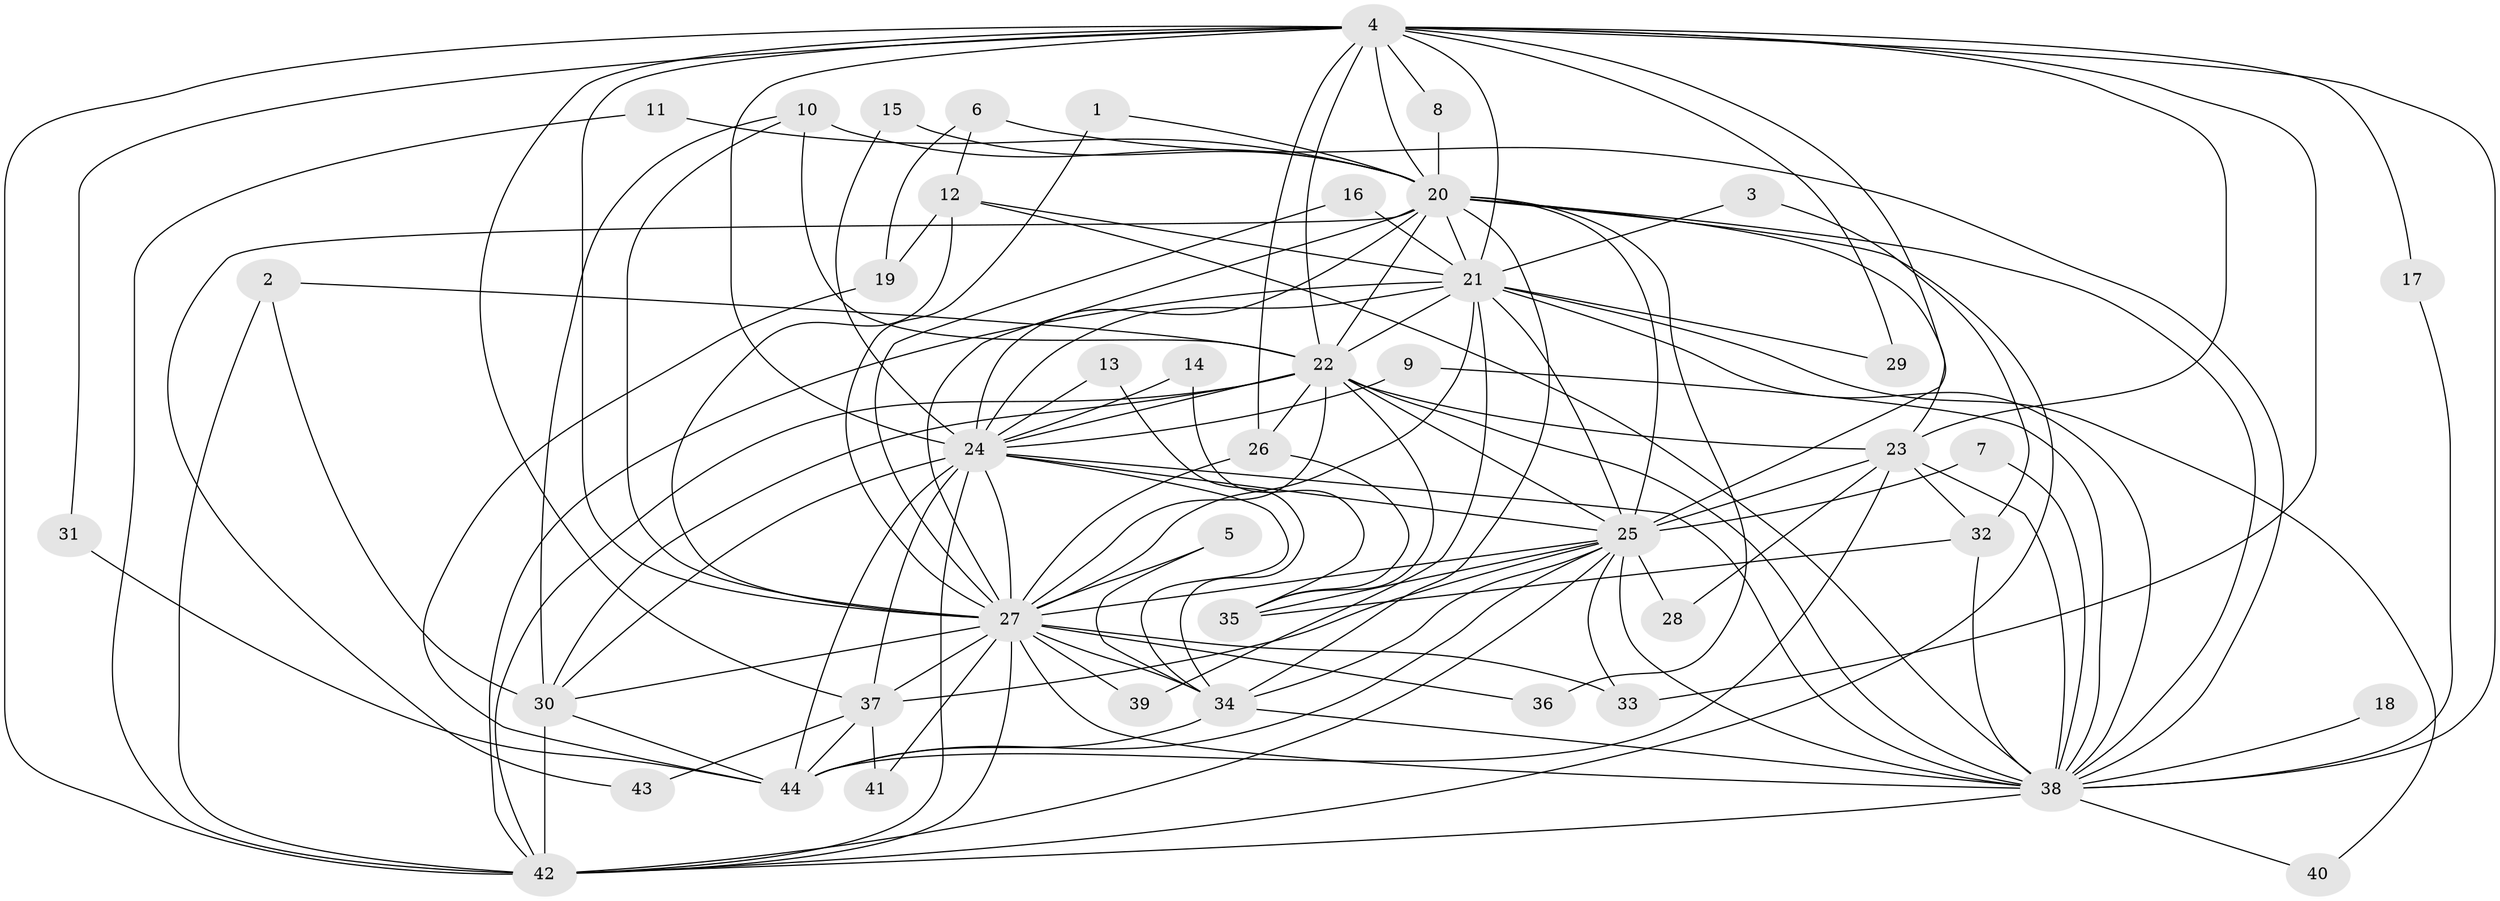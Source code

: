 // original degree distribution, {18: 0.03409090909090909, 13: 0.022727272727272728, 23: 0.011363636363636364, 22: 0.011363636363636364, 20: 0.011363636363636364, 19: 0.011363636363636364, 21: 0.011363636363636364, 7: 0.045454545454545456, 2: 0.5909090909090909, 5: 0.056818181818181816, 3: 0.11363636363636363, 4: 0.06818181818181818, 6: 0.011363636363636364}
// Generated by graph-tools (version 1.1) at 2025/25/03/09/25 03:25:51]
// undirected, 44 vertices, 128 edges
graph export_dot {
graph [start="1"]
  node [color=gray90,style=filled];
  1;
  2;
  3;
  4;
  5;
  6;
  7;
  8;
  9;
  10;
  11;
  12;
  13;
  14;
  15;
  16;
  17;
  18;
  19;
  20;
  21;
  22;
  23;
  24;
  25;
  26;
  27;
  28;
  29;
  30;
  31;
  32;
  33;
  34;
  35;
  36;
  37;
  38;
  39;
  40;
  41;
  42;
  43;
  44;
  1 -- 20 [weight=1.0];
  1 -- 27 [weight=1.0];
  2 -- 22 [weight=1.0];
  2 -- 30 [weight=1.0];
  2 -- 42 [weight=1.0];
  3 -- 21 [weight=1.0];
  3 -- 32 [weight=1.0];
  4 -- 8 [weight=1.0];
  4 -- 17 [weight=1.0];
  4 -- 20 [weight=3.0];
  4 -- 21 [weight=2.0];
  4 -- 22 [weight=2.0];
  4 -- 23 [weight=1.0];
  4 -- 24 [weight=3.0];
  4 -- 25 [weight=2.0];
  4 -- 26 [weight=1.0];
  4 -- 27 [weight=3.0];
  4 -- 29 [weight=1.0];
  4 -- 31 [weight=1.0];
  4 -- 33 [weight=1.0];
  4 -- 37 [weight=1.0];
  4 -- 38 [weight=2.0];
  4 -- 42 [weight=2.0];
  5 -- 27 [weight=1.0];
  5 -- 34 [weight=1.0];
  6 -- 12 [weight=1.0];
  6 -- 19 [weight=1.0];
  6 -- 38 [weight=1.0];
  7 -- 25 [weight=1.0];
  7 -- 38 [weight=1.0];
  8 -- 20 [weight=1.0];
  9 -- 24 [weight=1.0];
  9 -- 38 [weight=1.0];
  10 -- 20 [weight=1.0];
  10 -- 22 [weight=2.0];
  10 -- 27 [weight=1.0];
  10 -- 30 [weight=1.0];
  11 -- 20 [weight=1.0];
  11 -- 42 [weight=1.0];
  12 -- 19 [weight=1.0];
  12 -- 21 [weight=1.0];
  12 -- 27 [weight=1.0];
  12 -- 38 [weight=1.0];
  13 -- 24 [weight=1.0];
  13 -- 34 [weight=1.0];
  14 -- 24 [weight=1.0];
  14 -- 35 [weight=1.0];
  15 -- 20 [weight=1.0];
  15 -- 24 [weight=1.0];
  16 -- 21 [weight=2.0];
  16 -- 27 [weight=1.0];
  17 -- 38 [weight=1.0];
  18 -- 38 [weight=1.0];
  19 -- 44 [weight=1.0];
  20 -- 21 [weight=2.0];
  20 -- 22 [weight=1.0];
  20 -- 23 [weight=1.0];
  20 -- 24 [weight=1.0];
  20 -- 25 [weight=1.0];
  20 -- 27 [weight=1.0];
  20 -- 34 [weight=1.0];
  20 -- 36 [weight=1.0];
  20 -- 38 [weight=1.0];
  20 -- 42 [weight=1.0];
  20 -- 43 [weight=1.0];
  21 -- 22 [weight=2.0];
  21 -- 24 [weight=1.0];
  21 -- 25 [weight=2.0];
  21 -- 27 [weight=3.0];
  21 -- 29 [weight=1.0];
  21 -- 38 [weight=2.0];
  21 -- 39 [weight=1.0];
  21 -- 40 [weight=1.0];
  21 -- 42 [weight=1.0];
  22 -- 23 [weight=2.0];
  22 -- 24 [weight=1.0];
  22 -- 25 [weight=1.0];
  22 -- 26 [weight=1.0];
  22 -- 27 [weight=2.0];
  22 -- 30 [weight=1.0];
  22 -- 35 [weight=2.0];
  22 -- 38 [weight=2.0];
  22 -- 42 [weight=1.0];
  23 -- 25 [weight=1.0];
  23 -- 28 [weight=1.0];
  23 -- 32 [weight=1.0];
  23 -- 38 [weight=1.0];
  23 -- 44 [weight=1.0];
  24 -- 25 [weight=1.0];
  24 -- 27 [weight=1.0];
  24 -- 30 [weight=1.0];
  24 -- 34 [weight=1.0];
  24 -- 37 [weight=1.0];
  24 -- 38 [weight=1.0];
  24 -- 42 [weight=2.0];
  24 -- 44 [weight=1.0];
  25 -- 27 [weight=1.0];
  25 -- 28 [weight=1.0];
  25 -- 33 [weight=1.0];
  25 -- 34 [weight=1.0];
  25 -- 35 [weight=1.0];
  25 -- 37 [weight=1.0];
  25 -- 38 [weight=1.0];
  25 -- 42 [weight=1.0];
  25 -- 44 [weight=1.0];
  26 -- 27 [weight=1.0];
  26 -- 35 [weight=1.0];
  27 -- 30 [weight=1.0];
  27 -- 33 [weight=1.0];
  27 -- 34 [weight=1.0];
  27 -- 36 [weight=1.0];
  27 -- 37 [weight=1.0];
  27 -- 38 [weight=2.0];
  27 -- 39 [weight=1.0];
  27 -- 41 [weight=1.0];
  27 -- 42 [weight=1.0];
  30 -- 42 [weight=1.0];
  30 -- 44 [weight=1.0];
  31 -- 44 [weight=1.0];
  32 -- 35 [weight=2.0];
  32 -- 38 [weight=1.0];
  34 -- 38 [weight=1.0];
  34 -- 44 [weight=1.0];
  37 -- 41 [weight=1.0];
  37 -- 43 [weight=1.0];
  37 -- 44 [weight=1.0];
  38 -- 40 [weight=1.0];
  38 -- 42 [weight=1.0];
}
